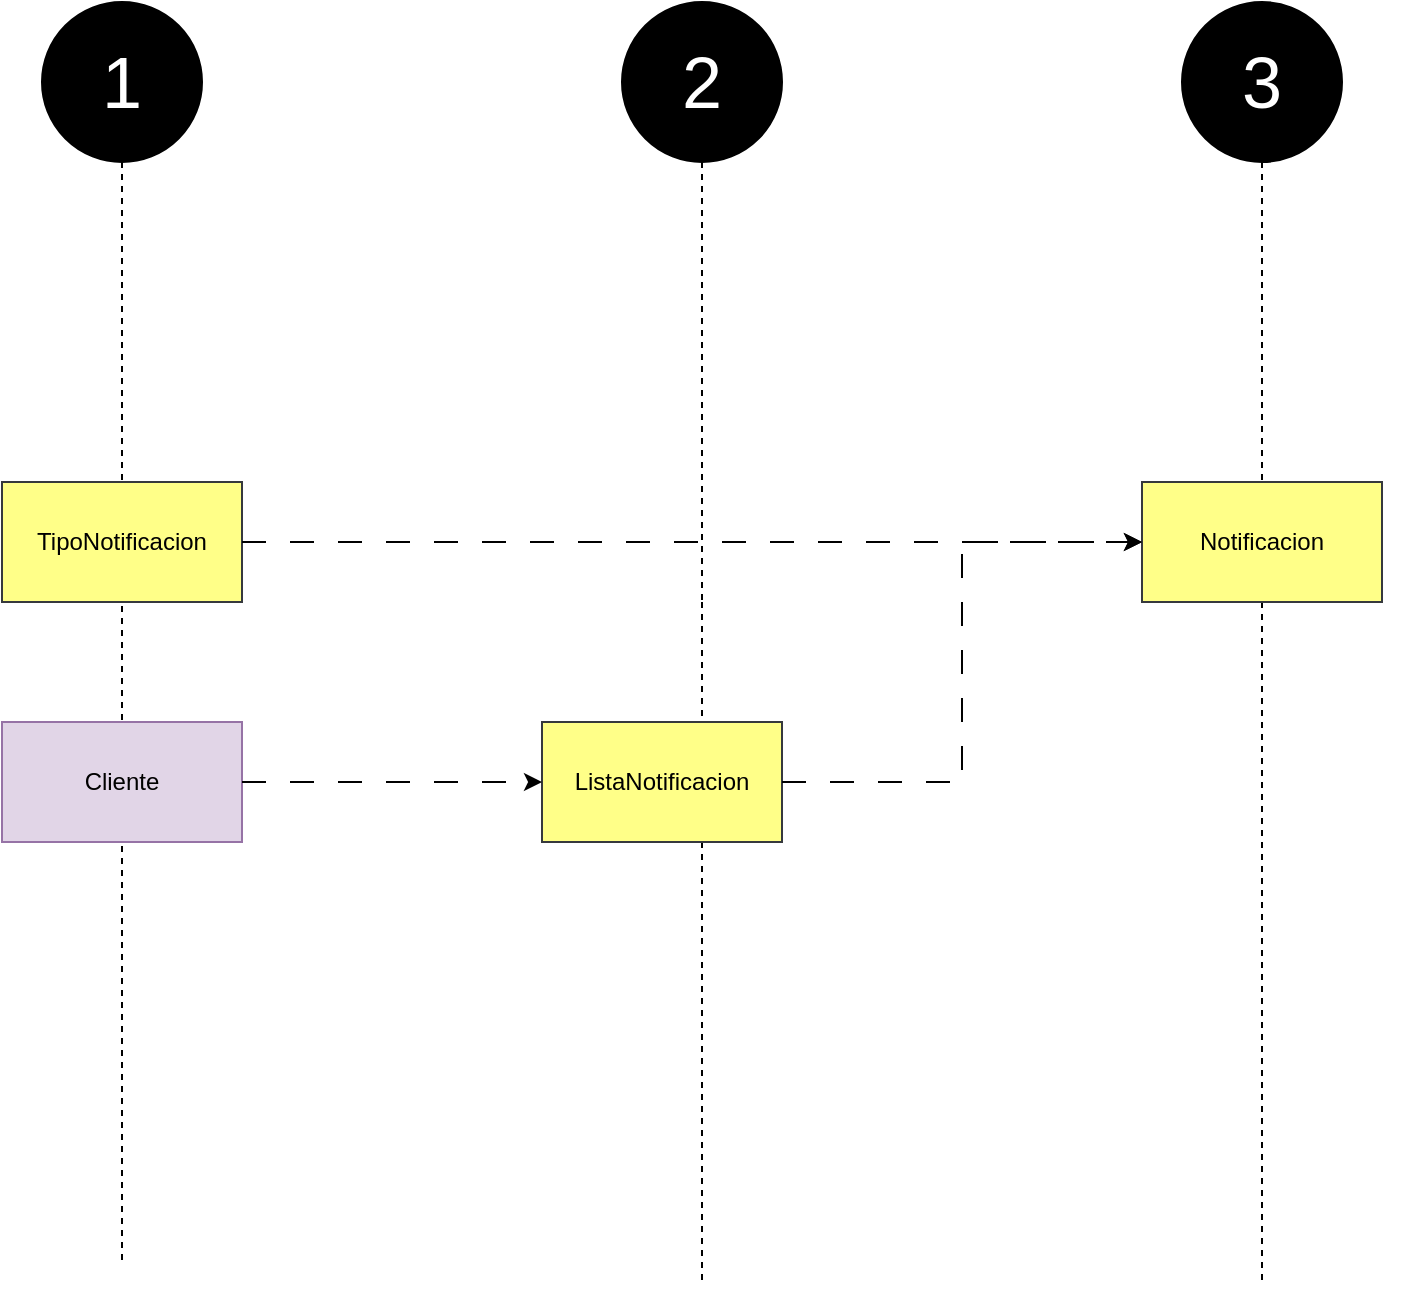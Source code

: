 <mxfile version="23.0.2" type="device" pages="3">
  <diagram name="Flujo de eventos" id="zBhicTsyFizKEP22qASS">
    <mxGraphModel dx="880" dy="524" grid="1" gridSize="10" guides="1" tooltips="1" connect="1" arrows="1" fold="1" page="1" pageScale="1" pageWidth="827" pageHeight="1169" math="0" shadow="0">
      <root>
        <mxCell id="0" />
        <mxCell id="1" parent="0" />
        <mxCell id="tLENe-P63r3Lutoy_OWt-1" value="" style="group" parent="1" vertex="1" connectable="0">
          <mxGeometry x="60" y="40" width="120" height="630" as="geometry" />
        </mxCell>
        <mxCell id="tLENe-P63r3Lutoy_OWt-44" style="edgeStyle=orthogonalEdgeStyle;rounded=0;orthogonalLoop=1;jettySize=auto;html=1;dashed=1;endArrow=none;endFill=0;" parent="tLENe-P63r3Lutoy_OWt-1" source="tLENe-P63r3Lutoy_OWt-3" edge="1">
          <mxGeometry relative="1" as="geometry">
            <mxPoint x="40" y="630.0" as="targetPoint" />
          </mxGeometry>
        </mxCell>
        <mxCell id="tLENe-P63r3Lutoy_OWt-3" value="&lt;font color=&quot;#ffffff&quot; style=&quot;font-size: 36px;&quot;&gt;1&lt;/font&gt;" style="ellipse;whiteSpace=wrap;html=1;aspect=fixed;fillColor=#000000;" parent="tLENe-P63r3Lutoy_OWt-1" vertex="1">
          <mxGeometry width="80" height="80" as="geometry" />
        </mxCell>
        <mxCell id="wVtukVOVH9aLwKAQZpMn-6" value="TipoNotificacion" style="rounded=0;whiteSpace=wrap;html=1;fillColor=#ffff88;strokeColor=#36393d;" parent="tLENe-P63r3Lutoy_OWt-1" vertex="1">
          <mxGeometry x="-20" y="240" width="120" height="60" as="geometry" />
        </mxCell>
        <mxCell id="cRT-_21dGKMGoe0iTP4d-5" value="Cliente" style="rounded=0;whiteSpace=wrap;html=1;fillColor=#e1d5e7;strokeColor=#9673a6;" vertex="1" parent="tLENe-P63r3Lutoy_OWt-1">
          <mxGeometry x="-20" y="360" width="120" height="60" as="geometry" />
        </mxCell>
        <mxCell id="tLENe-P63r3Lutoy_OWt-12" value="" style="group" parent="1" vertex="1" connectable="0">
          <mxGeometry x="350" y="40" width="110" height="650" as="geometry" />
        </mxCell>
        <mxCell id="tLENe-P63r3Lutoy_OWt-14" value="&lt;font color=&quot;#ffffff&quot; style=&quot;font-size: 36px;&quot;&gt;2&lt;/font&gt;" style="ellipse;whiteSpace=wrap;html=1;aspect=fixed;fillColor=#000000;" parent="tLENe-P63r3Lutoy_OWt-12" vertex="1">
          <mxGeometry width="80" height="80" as="geometry" />
        </mxCell>
        <mxCell id="tLENe-P63r3Lutoy_OWt-16" value="" style="edgeStyle=orthogonalEdgeStyle;rounded=0;orthogonalLoop=1;jettySize=auto;html=1;endArrow=none;endFill=0;dashed=1;" parent="tLENe-P63r3Lutoy_OWt-12" edge="1">
          <mxGeometry relative="1" as="geometry">
            <mxPoint x="40" y="640" as="targetPoint" />
            <mxPoint x="40" y="300" as="sourcePoint" />
          </mxGeometry>
        </mxCell>
        <mxCell id="Rw14AAxIYQiVGHx-Z-fn-32" value="" style="edgeStyle=orthogonalEdgeStyle;rounded=0;orthogonalLoop=1;jettySize=auto;html=1;endArrow=none;endFill=0;dashed=1;" parent="tLENe-P63r3Lutoy_OWt-12" source="tLENe-P63r3Lutoy_OWt-14" edge="1">
          <mxGeometry relative="1" as="geometry">
            <mxPoint x="40" y="300" as="targetPoint" />
            <mxPoint x="390" y="120" as="sourcePoint" />
          </mxGeometry>
        </mxCell>
        <mxCell id="-YRcHRdBrxHJoPTUA-PH-18" value="ListaNotificacion" style="rounded=0;whiteSpace=wrap;html=1;fillColor=#ffff88;strokeColor=#36393d;" parent="tLENe-P63r3Lutoy_OWt-12" vertex="1">
          <mxGeometry x="-40" y="360" width="120" height="60" as="geometry" />
        </mxCell>
        <mxCell id="cRT-_21dGKMGoe0iTP4d-6" value="" style="group" vertex="1" connectable="0" parent="1">
          <mxGeometry x="630" y="40" width="110" height="650" as="geometry" />
        </mxCell>
        <mxCell id="cRT-_21dGKMGoe0iTP4d-7" value="&lt;font color=&quot;#ffffff&quot; style=&quot;font-size: 36px;&quot;&gt;3&lt;/font&gt;" style="ellipse;whiteSpace=wrap;html=1;aspect=fixed;fillColor=#000000;" vertex="1" parent="cRT-_21dGKMGoe0iTP4d-6">
          <mxGeometry width="80" height="80" as="geometry" />
        </mxCell>
        <mxCell id="cRT-_21dGKMGoe0iTP4d-8" value="" style="edgeStyle=orthogonalEdgeStyle;rounded=0;orthogonalLoop=1;jettySize=auto;html=1;endArrow=none;endFill=0;dashed=1;" edge="1" parent="cRT-_21dGKMGoe0iTP4d-6">
          <mxGeometry relative="1" as="geometry">
            <mxPoint x="40" y="640" as="targetPoint" />
            <mxPoint x="40" y="300" as="sourcePoint" />
          </mxGeometry>
        </mxCell>
        <mxCell id="cRT-_21dGKMGoe0iTP4d-9" value="" style="edgeStyle=orthogonalEdgeStyle;rounded=0;orthogonalLoop=1;jettySize=auto;html=1;endArrow=none;endFill=0;dashed=1;" edge="1" parent="cRT-_21dGKMGoe0iTP4d-6" source="cRT-_21dGKMGoe0iTP4d-7">
          <mxGeometry relative="1" as="geometry">
            <mxPoint x="40" y="240" as="targetPoint" />
            <mxPoint x="390" y="120" as="sourcePoint" />
          </mxGeometry>
        </mxCell>
        <mxCell id="cRT-_21dGKMGoe0iTP4d-10" value="Notificacion" style="rounded=0;whiteSpace=wrap;html=1;fillColor=#ffff88;strokeColor=#36393d;" vertex="1" parent="cRT-_21dGKMGoe0iTP4d-6">
          <mxGeometry x="-20" y="240" width="120" height="60" as="geometry" />
        </mxCell>
        <mxCell id="cRT-_21dGKMGoe0iTP4d-12" style="edgeStyle=orthogonalEdgeStyle;rounded=0;orthogonalLoop=1;jettySize=auto;html=1;exitX=1;exitY=0.5;exitDx=0;exitDy=0;entryX=0;entryY=0.5;entryDx=0;entryDy=0;dashed=1;dashPattern=12 12;" edge="1" parent="1" source="-YRcHRdBrxHJoPTUA-PH-18" target="cRT-_21dGKMGoe0iTP4d-10">
          <mxGeometry relative="1" as="geometry" />
        </mxCell>
        <mxCell id="cRT-_21dGKMGoe0iTP4d-16" style="edgeStyle=orthogonalEdgeStyle;rounded=0;orthogonalLoop=1;jettySize=auto;html=1;exitX=1;exitY=0.5;exitDx=0;exitDy=0;dashed=1;dashPattern=12 12;" edge="1" parent="1" source="cRT-_21dGKMGoe0iTP4d-5" target="-YRcHRdBrxHJoPTUA-PH-18">
          <mxGeometry relative="1" as="geometry" />
        </mxCell>
        <mxCell id="cRT-_21dGKMGoe0iTP4d-15" style="edgeStyle=orthogonalEdgeStyle;rounded=0;orthogonalLoop=1;jettySize=auto;html=1;entryX=0;entryY=0.5;entryDx=0;entryDy=0;dashed=1;dashPattern=12 12;" edge="1" parent="1" source="wVtukVOVH9aLwKAQZpMn-6" target="cRT-_21dGKMGoe0iTP4d-10">
          <mxGeometry relative="1" as="geometry">
            <mxPoint x="600" y="310" as="targetPoint" />
          </mxGeometry>
        </mxCell>
      </root>
    </mxGraphModel>
  </diagram>
  <diagram id="LfHUw2b1Mqzj6z31MRwS" name="2. Notificacion -  Event Storming">
    <mxGraphModel dx="3316" dy="2333" grid="1" gridSize="10" guides="1" tooltips="1" connect="1" arrows="1" fold="1" page="1" pageScale="1" pageWidth="827" pageHeight="1169" math="0" shadow="0">
      <root>
        <mxCell id="0" />
        <mxCell id="1" parent="0" />
        <mxCell id="Yvo61abbtXtxRw5pMssy-1" value="" style="rounded=1;whiteSpace=wrap;html=1;dashed=1;" parent="1" vertex="1">
          <mxGeometry x="-10" y="120" width="1270" height="590" as="geometry" />
        </mxCell>
        <mxCell id="Yvo61abbtXtxRw5pMssy-2" value="&lt;font style=&quot;font-size: 36px;&quot;&gt;Nombre del Dominio&lt;/font&gt;" style="text;html=1;align=center;verticalAlign=middle;resizable=0;points=[];autosize=1;strokeColor=none;fillColor=none;fontStyle=1" parent="1" vertex="1">
          <mxGeometry x="525" y="30" width="380" height="60" as="geometry" />
        </mxCell>
        <mxCell id="Yvo61abbtXtxRw5pMssy-3" value="Actor" style="whiteSpace=wrap;html=1;aspect=fixed;fillColor=#FCFCAA;" parent="1" vertex="1">
          <mxGeometry x="40" y="-230" width="80" height="80" as="geometry" />
        </mxCell>
        <mxCell id="Yvo61abbtXtxRw5pMssy-4" value="Comandos" style="whiteSpace=wrap;html=1;aspect=fixed;fillColor=#BDD7EE;" parent="1" vertex="1">
          <mxGeometry x="150" y="-230" width="80" height="80" as="geometry" />
        </mxCell>
        <mxCell id="Yvo61abbtXtxRw5pMssy-5" value="Enttity" style="whiteSpace=wrap;html=1;aspect=fixed;fillColor=#FFFF00;" parent="1" vertex="1">
          <mxGeometry x="260" y="-230" width="80" height="80" as="geometry" />
        </mxCell>
        <mxCell id="Yvo61abbtXtxRw5pMssy-6" value="Real&amp;nbsp; Model" style="whiteSpace=wrap;html=1;aspect=fixed;fillColor=#92D050;" parent="1" vertex="1">
          <mxGeometry x="380" y="-230" width="80" height="80" as="geometry" />
        </mxCell>
        <mxCell id="Yvo61abbtXtxRw5pMssy-7" value="Bussines Rules" style="whiteSpace=wrap;html=1;aspect=fixed;fillColor=#CC99FF;" parent="1" vertex="1">
          <mxGeometry x="490" y="-230" width="80" height="80" as="geometry" />
        </mxCell>
        <mxCell id="Yvo61abbtXtxRw5pMssy-8" value="External System" style="whiteSpace=wrap;html=1;aspect=fixed;fillColor=#FDD3FA;" parent="1" vertex="1">
          <mxGeometry x="590" y="-230" width="80" height="80" as="geometry" />
        </mxCell>
        <mxCell id="Yvo61abbtXtxRw5pMssy-9" value="Event&lt;br&gt;" style="whiteSpace=wrap;html=1;aspect=fixed;fillColor=#FFC000;" parent="1" vertex="1">
          <mxGeometry x="790" y="-230" width="80" height="80" as="geometry" />
        </mxCell>
        <mxCell id="Yvo61abbtXtxRw5pMssy-10" value="Hostpot" style="whiteSpace=wrap;html=1;aspect=fixed;fillColor=#FA90B1;" parent="1" vertex="1">
          <mxGeometry x="890" y="-230" width="80" height="80" as="geometry" />
        </mxCell>
        <mxCell id="Yvo61abbtXtxRw5pMssy-11" value="Eventos Previos" style="whiteSpace=wrap;html=1;aspect=fixed;fillColor=#D6DCE4;" parent="1" vertex="1">
          <mxGeometry x="700" y="-230" width="80" height="80" as="geometry" />
        </mxCell>
        <mxCell id="Yvo61abbtXtxRw5pMssy-15" value="Event" style="whiteSpace=wrap;html=1;aspect=fixed;fillColor=#FFC000;" parent="1" vertex="1">
          <mxGeometry x="610" y="280" width="80" height="80" as="geometry" />
        </mxCell>
        <mxCell id="Yvo61abbtXtxRw5pMssy-16" value="Entity" style="whiteSpace=wrap;html=1;aspect=fixed;fillColor=#FFFF00;" parent="1" vertex="1">
          <mxGeometry x="530" y="280" width="80" height="80" as="geometry" />
        </mxCell>
        <mxCell id="Yvo61abbtXtxRw5pMssy-17" value="Comando" style="whiteSpace=wrap;html=1;aspect=fixed;fillColor=#BDD7EE;" parent="1" vertex="1">
          <mxGeometry x="450" y="280" width="80" height="80" as="geometry" />
        </mxCell>
        <mxCell id="Yvo61abbtXtxRw5pMssy-19" value="Bussines Rules" style="whiteSpace=wrap;html=1;aspect=fixed;fillColor=#CC99FF;" parent="1" vertex="1">
          <mxGeometry x="525" y="360" width="120" height="120" as="geometry" />
        </mxCell>
        <mxCell id="Yvo61abbtXtxRw5pMssy-28" value="Administrador General" style="whiteSpace=wrap;html=1;aspect=fixed;fillColor=#FCFCAA;" parent="1" vertex="1">
          <mxGeometry x="210" y="285" width="80" height="80" as="geometry" />
        </mxCell>
        <mxCell id="Yvo61abbtXtxRw5pMssy-31" value="Administrador Institución" style="whiteSpace=wrap;html=1;aspect=fixed;fillColor=#FCFCAA;" parent="1" vertex="1">
          <mxGeometry x="210" y="385" width="80" height="80" as="geometry" />
        </mxCell>
        <mxCell id="Yvo61abbtXtxRw5pMssy-34" value="Jefe Centro de Informatica" style="whiteSpace=wrap;html=1;aspect=fixed;fillColor=#FCFCAA;" parent="1" vertex="1">
          <mxGeometry x="210" y="185" width="80" height="80" as="geometry" />
        </mxCell>
        <mxCell id="Yvo61abbtXtxRw5pMssy-36" value="Monitor Centros Informatica" style="whiteSpace=wrap;html=1;aspect=fixed;fillColor=#FCFCAA;" parent="1" vertex="1">
          <mxGeometry x="210" y="485" width="80" height="80" as="geometry" />
        </mxCell>
        <mxCell id="Yvo61abbtXtxRw5pMssy-38" value="Estudiante" style="whiteSpace=wrap;html=1;aspect=fixed;fillColor=#FCFCAA;" parent="1" vertex="1">
          <mxGeometry x="210" y="575" width="80" height="80" as="geometry" />
        </mxCell>
        <mxCell id="Yvo61abbtXtxRw5pMssy-57" value="Real&amp;nbsp; Model" style="whiteSpace=wrap;html=1;aspect=fixed;fillColor=#92D050;" parent="1" vertex="1">
          <mxGeometry x="530" y="200" width="80" height="80" as="geometry" />
        </mxCell>
        <mxCell id="Yvo61abbtXtxRw5pMssy-58" value="Hostpot" style="whiteSpace=wrap;html=1;aspect=fixed;fillColor=#FA90B1;" parent="1" vertex="1">
          <mxGeometry x="675" y="380" width="80" height="80" as="geometry" />
        </mxCell>
        <mxCell id="Yvo61abbtXtxRw5pMssy-61" value="External System" style="whiteSpace=wrap;html=1;aspect=fixed;fillColor=#FDD3FA;" parent="1" vertex="1">
          <mxGeometry x="610" y="200" width="80" height="80" as="geometry" />
        </mxCell>
        <mxCell id="Yvo61abbtXtxRw5pMssy-59" value="Eventos Previos" style="whiteSpace=wrap;html=1;aspect=fixed;fillColor=#D6DCE4;" parent="1" vertex="1">
          <mxGeometry x="690" y="280" width="80" height="80" as="geometry" />
        </mxCell>
        <mxCell id="Yvo61abbtXtxRw5pMssy-68" value="Quien lo Activa o posibles actores" style="text;html=1;align=center;verticalAlign=middle;resizable=0;points=[];autosize=1;strokeColor=none;fillColor=none;" parent="1" vertex="1">
          <mxGeometry x="150" y="150" width="200" height="30" as="geometry" />
        </mxCell>
        <mxCell id="owwoEWK4C-uiHUiFICB5-1" value="" style="rounded=1;whiteSpace=wrap;html=1;dashed=1;" parent="1" vertex="1">
          <mxGeometry x="-20" y="10" width="1690" height="1490" as="geometry" />
        </mxCell>
        <mxCell id="owwoEWK4C-uiHUiFICB5-2" value="&lt;font style=&quot;font-size: 36px;&quot;&gt;Notificación&lt;/font&gt;" style="text;html=1;align=center;verticalAlign=middle;resizable=0;points=[];autosize=1;strokeColor=none;fillColor=none;fontStyle=1" parent="1" vertex="1">
          <mxGeometry x="595" y="30" width="230" height="60" as="geometry" />
        </mxCell>
        <mxCell id="owwoEWK4C-uiHUiFICB5-3" value="Actor" style="whiteSpace=wrap;html=1;aspect=fixed;fillColor=#FCFCAA;" parent="1" vertex="1">
          <mxGeometry x="40" y="-230" width="80" height="80" as="geometry" />
        </mxCell>
        <mxCell id="owwoEWK4C-uiHUiFICB5-4" value="Comandos" style="whiteSpace=wrap;html=1;aspect=fixed;fillColor=#BDD7EE;" parent="1" vertex="1">
          <mxGeometry x="150" y="-230" width="80" height="80" as="geometry" />
        </mxCell>
        <mxCell id="owwoEWK4C-uiHUiFICB5-5" value="Enttity" style="whiteSpace=wrap;html=1;aspect=fixed;fillColor=#FFFF00;" parent="1" vertex="1">
          <mxGeometry x="260" y="-230" width="80" height="80" as="geometry" />
        </mxCell>
        <mxCell id="owwoEWK4C-uiHUiFICB5-6" value="Real&amp;nbsp; Model" style="whiteSpace=wrap;html=1;aspect=fixed;fillColor=#92D050;" parent="1" vertex="1">
          <mxGeometry x="380" y="-230" width="80" height="80" as="geometry" />
        </mxCell>
        <mxCell id="owwoEWK4C-uiHUiFICB5-7" value="Bussines Rules" style="whiteSpace=wrap;html=1;aspect=fixed;fillColor=#CC99FF;" parent="1" vertex="1">
          <mxGeometry x="490" y="-230" width="80" height="80" as="geometry" />
        </mxCell>
        <mxCell id="owwoEWK4C-uiHUiFICB5-8" value="External System" style="whiteSpace=wrap;html=1;aspect=fixed;fillColor=#FDD3FA;" parent="1" vertex="1">
          <mxGeometry x="590" y="-230" width="80" height="80" as="geometry" />
        </mxCell>
        <mxCell id="owwoEWK4C-uiHUiFICB5-9" value="Event&lt;br&gt;" style="whiteSpace=wrap;html=1;aspect=fixed;fillColor=#FFC000;" parent="1" vertex="1">
          <mxGeometry x="790" y="-230" width="80" height="80" as="geometry" />
        </mxCell>
        <mxCell id="owwoEWK4C-uiHUiFICB5-10" value="Hostpot" style="whiteSpace=wrap;html=1;aspect=fixed;fillColor=#FA90B1;" parent="1" vertex="1">
          <mxGeometry x="890" y="-230" width="80" height="80" as="geometry" />
        </mxCell>
        <mxCell id="owwoEWK4C-uiHUiFICB5-11" value="Eventos Previos" style="whiteSpace=wrap;html=1;aspect=fixed;fillColor=#D6DCE4;" parent="1" vertex="1">
          <mxGeometry x="700" y="-230" width="80" height="80" as="geometry" />
        </mxCell>
        <mxCell id="owwoEWK4C-uiHUiFICB5-12" style="edgeStyle=orthogonalEdgeStyle;rounded=0;orthogonalLoop=1;jettySize=auto;html=1;strokeColor=#CC99FF;strokeWidth=3;" parent="1" source="owwoEWK4C-uiHUiFICB5-15" target="owwoEWK4C-uiHUiFICB5-43" edge="1">
          <mxGeometry relative="1" as="geometry">
            <Array as="points">
              <mxPoint x="650" y="180" />
              <mxPoint x="1490" y="180" />
              <mxPoint x="1490" y="1020" />
              <mxPoint x="1070" y="1020" />
            </Array>
          </mxGeometry>
        </mxCell>
        <mxCell id="owwoEWK4C-uiHUiFICB5-13" style="edgeStyle=orthogonalEdgeStyle;rounded=0;orthogonalLoop=1;jettySize=auto;html=1;strokeColor=#CC99FF;strokeWidth=3;" parent="1" source="owwoEWK4C-uiHUiFICB5-15" target="owwoEWK4C-uiHUiFICB5-36" edge="1">
          <mxGeometry relative="1" as="geometry">
            <Array as="points">
              <mxPoint x="650" y="180" />
              <mxPoint x="180" y="180" />
              <mxPoint x="180" y="930" />
              <mxPoint x="490" y="930" />
            </Array>
          </mxGeometry>
        </mxCell>
        <mxCell id="owwoEWK4C-uiHUiFICB5-14" style="edgeStyle=orthogonalEdgeStyle;rounded=0;orthogonalLoop=1;jettySize=auto;html=1;strokeColor=#CC99FF;strokeWidth=3;" parent="1" source="owwoEWK4C-uiHUiFICB5-15" target="owwoEWK4C-uiHUiFICB5-30" edge="1">
          <mxGeometry relative="1" as="geometry">
            <Array as="points">
              <mxPoint x="650" y="180" />
              <mxPoint x="1040" y="180" />
            </Array>
          </mxGeometry>
        </mxCell>
        <mxCell id="owwoEWK4C-uiHUiFICB5-15" value="Notificacion&lt;br&gt;&amp;nbsp;Creada" style="whiteSpace=wrap;html=1;aspect=fixed;fillColor=#FFC000;" parent="1" vertex="1">
          <mxGeometry x="610" y="277.5" width="80" height="80" as="geometry" />
        </mxCell>
        <mxCell id="owwoEWK4C-uiHUiFICB5-16" value="Notificacion" style="whiteSpace=wrap;html=1;aspect=fixed;fillColor=#FFFF00;" parent="1" vertex="1">
          <mxGeometry x="530" y="277.5" width="80" height="80" as="geometry" />
        </mxCell>
        <mxCell id="owwoEWK4C-uiHUiFICB5-17" value="Crear Notificacion" style="whiteSpace=wrap;html=1;aspect=fixed;fillColor=#BDD7EE;" parent="1" vertex="1">
          <mxGeometry x="450" y="277.5" width="80" height="80" as="geometry" />
        </mxCell>
        <mxCell id="owwoEWK4C-uiHUiFICB5-18" value="Pol-Notificacion-001:No debe existir otra Notificacion con el mismo identificador&lt;br&gt;&amp;nbsp;" style="whiteSpace=wrap;html=1;aspect=fixed;fillColor=#CC99FF;" parent="1" vertex="1">
          <mxGeometry x="500" y="357.5" width="150" height="150" as="geometry" />
        </mxCell>
        <mxCell id="owwoEWK4C-uiHUiFICB5-19" style="rounded=0;orthogonalLoop=1;jettySize=auto;html=1;exitX=1;exitY=0.5;exitDx=0;exitDy=0;" parent="1" source="owwoEWK4C-uiHUiFICB5-20" target="owwoEWK4C-uiHUiFICB5-17" edge="1">
          <mxGeometry relative="1" as="geometry" />
        </mxCell>
        <mxCell id="owwoEWK4C-uiHUiFICB5-20" value="Administrador General" style="whiteSpace=wrap;html=1;aspect=fixed;fillColor=#FCFCAA;" parent="1" vertex="1">
          <mxGeometry x="220" y="277.5" width="80" height="80" as="geometry" />
        </mxCell>
        <mxCell id="owwoEWK4C-uiHUiFICB5-25" value="Notificacion&lt;br style=&quot;border-color: var(--border-color);&quot;&gt;&amp;nbsp;Creada" style="whiteSpace=wrap;html=1;aspect=fixed;fillColor=#D6DCE4;" parent="1" vertex="1">
          <mxGeometry x="690" y="277.5" width="80" height="80" as="geometry" />
        </mxCell>
        <mxCell id="owwoEWK4C-uiHUiFICB5-26" style="edgeStyle=orthogonalEdgeStyle;rounded=0;orthogonalLoop=1;jettySize=auto;html=1;strokeWidth=3;strokeColor=#FF9933;" parent="1" source="owwoEWK4C-uiHUiFICB5-28" target="owwoEWK4C-uiHUiFICB5-36" edge="1">
          <mxGeometry relative="1" as="geometry">
            <Array as="points">
              <mxPoint x="1240" y="1000" />
              <mxPoint x="510" y="1000" />
            </Array>
          </mxGeometry>
        </mxCell>
        <mxCell id="owwoEWK4C-uiHUiFICB5-27" style="edgeStyle=orthogonalEdgeStyle;rounded=0;orthogonalLoop=1;jettySize=auto;html=1;strokeWidth=3;strokeColor=#FF9933;" parent="1" source="owwoEWK4C-uiHUiFICB5-28" target="owwoEWK4C-uiHUiFICB5-43" edge="1">
          <mxGeometry relative="1" as="geometry">
            <Array as="points">
              <mxPoint x="1240" y="1000" />
              <mxPoint x="1070" y="1000" />
            </Array>
          </mxGeometry>
        </mxCell>
        <mxCell id="owwoEWK4C-uiHUiFICB5-28" value="Notificacion&amp;nbsp;&lt;br&gt;Modificada" style="whiteSpace=wrap;html=1;aspect=fixed;fillColor=#FFC000;" parent="1" vertex="1">
          <mxGeometry x="1180" y="287.5" width="80" height="80" as="geometry" />
        </mxCell>
        <mxCell id="owwoEWK4C-uiHUiFICB5-29" value="Notificacion&amp;nbsp;" style="whiteSpace=wrap;html=1;aspect=fixed;fillColor=#FFFF00;" parent="1" vertex="1">
          <mxGeometry x="1100" y="287.5" width="80" height="80" as="geometry" />
        </mxCell>
        <mxCell id="owwoEWK4C-uiHUiFICB5-30" value="Modificar Notificacion&amp;nbsp;&amp;nbsp;" style="whiteSpace=wrap;html=1;aspect=fixed;fillColor=#BDD7EE;" parent="1" vertex="1">
          <mxGeometry x="1020" y="287.5" width="80" height="80" as="geometry" />
        </mxCell>
        <mxCell id="owwoEWK4C-uiHUiFICB5-31" value="Notificacion&amp;nbsp;&lt;br&gt;Consultada" style="whiteSpace=wrap;html=1;aspect=fixed;fillColor=#D6DCE4;" parent="1" vertex="1">
          <mxGeometry x="1260" y="287.5" width="80" height="80" as="geometry" />
        </mxCell>
        <mxCell id="owwoEWK4C-uiHUiFICB5-32" style="edgeStyle=orthogonalEdgeStyle;rounded=0;orthogonalLoop=1;jettySize=auto;html=1;strokeColor=#FA90B1;strokeWidth=3;" parent="1" source="owwoEWK4C-uiHUiFICB5-34" target="owwoEWK4C-uiHUiFICB5-17" edge="1">
          <mxGeometry relative="1" as="geometry">
            <Array as="points">
              <mxPoint x="670" y="910" />
              <mxPoint x="120" y="910" />
              <mxPoint x="120" y="130" />
              <mxPoint x="490" y="130" />
            </Array>
          </mxGeometry>
        </mxCell>
        <mxCell id="owwoEWK4C-uiHUiFICB5-33" style="edgeStyle=orthogonalEdgeStyle;rounded=0;orthogonalLoop=1;jettySize=auto;html=1;strokeColor=#FA90B1;strokeWidth=3;" parent="1" source="owwoEWK4C-uiHUiFICB5-34" target="owwoEWK4C-uiHUiFICB5-30" edge="1">
          <mxGeometry relative="1" as="geometry">
            <Array as="points">
              <mxPoint x="670" y="910" />
              <mxPoint x="1030" y="910" />
            </Array>
          </mxGeometry>
        </mxCell>
        <mxCell id="owwoEWK4C-uiHUiFICB5-34" value="Notificacion&lt;br&gt;Consultada" style="whiteSpace=wrap;html=1;aspect=fixed;fillColor=#FFC000;" parent="1" vertex="1">
          <mxGeometry x="630" y="1100" width="80" height="80" as="geometry" />
        </mxCell>
        <mxCell id="owwoEWK4C-uiHUiFICB5-35" value="Notificacion" style="whiteSpace=wrap;html=1;aspect=fixed;fillColor=#FFFF00;" parent="1" vertex="1">
          <mxGeometry x="550" y="1100" width="80" height="80" as="geometry" />
        </mxCell>
        <mxCell id="owwoEWK4C-uiHUiFICB5-36" value="Consultar Notificacion" style="whiteSpace=wrap;html=1;aspect=fixed;fillColor=#BDD7EE;" parent="1" vertex="1">
          <mxGeometry x="470" y="1100" width="80" height="80" as="geometry" />
        </mxCell>
        <mxCell id="owwoEWK4C-uiHUiFICB5-37" value="Notificacion&lt;br&gt;&amp;nbsp;Creada" style="whiteSpace=wrap;html=1;aspect=fixed;fillColor=#D6DCE4;" parent="1" vertex="1">
          <mxGeometry x="710" y="1100" width="80" height="80" as="geometry" />
        </mxCell>
        <mxCell id="owwoEWK4C-uiHUiFICB5-38" style="edgeStyle=orthogonalEdgeStyle;rounded=0;orthogonalLoop=1;jettySize=auto;html=1;strokeColor=#92D050;strokeWidth=3;" parent="1" source="owwoEWK4C-uiHUiFICB5-41" target="owwoEWK4C-uiHUiFICB5-17" edge="1">
          <mxGeometry relative="1" as="geometry">
            <Array as="points">
              <mxPoint x="1230" y="930" />
              <mxPoint x="1550" y="930" />
              <mxPoint x="1550" y="130" />
              <mxPoint x="490" y="130" />
            </Array>
          </mxGeometry>
        </mxCell>
        <mxCell id="owwoEWK4C-uiHUiFICB5-39" style="edgeStyle=orthogonalEdgeStyle;rounded=0;orthogonalLoop=1;jettySize=auto;html=1;strokeColor=#92D050;strokeWidth=3;" parent="1" source="owwoEWK4C-uiHUiFICB5-41" target="owwoEWK4C-uiHUiFICB5-36" edge="1">
          <mxGeometry relative="1" as="geometry">
            <Array as="points">
              <mxPoint x="1230" y="930" />
              <mxPoint x="510" y="930" />
            </Array>
          </mxGeometry>
        </mxCell>
        <mxCell id="owwoEWK4C-uiHUiFICB5-40" style="edgeStyle=orthogonalEdgeStyle;rounded=0;orthogonalLoop=1;jettySize=auto;html=1;entryX=0.5;entryY=0;entryDx=0;entryDy=0;strokeColor=#92D050;strokeWidth=3;" parent="1" source="owwoEWK4C-uiHUiFICB5-41" target="owwoEWK4C-uiHUiFICB5-30" edge="1">
          <mxGeometry relative="1" as="geometry">
            <Array as="points">
              <mxPoint x="1230" y="930" />
              <mxPoint x="1550" y="930" />
              <mxPoint x="1550" y="130" />
              <mxPoint x="1060" y="130" />
            </Array>
          </mxGeometry>
        </mxCell>
        <mxCell id="owwoEWK4C-uiHUiFICB5-41" value="Notificacion&lt;br&gt;Eliminado" style="whiteSpace=wrap;html=1;aspect=fixed;fillColor=#FFC000;" parent="1" vertex="1">
          <mxGeometry x="1190" y="1100" width="80" height="80" as="geometry" />
        </mxCell>
        <mxCell id="owwoEWK4C-uiHUiFICB5-42" value="Notificacion" style="whiteSpace=wrap;html=1;aspect=fixed;fillColor=#FFFF00;" parent="1" vertex="1">
          <mxGeometry x="1110" y="1100" width="80" height="80" as="geometry" />
        </mxCell>
        <mxCell id="owwoEWK4C-uiHUiFICB5-43" value="Eliminar&amp;nbsp; Notificacion" style="whiteSpace=wrap;html=1;aspect=fixed;fillColor=#BDD7EE;" parent="1" vertex="1">
          <mxGeometry x="1030" y="1100" width="80" height="80" as="geometry" />
        </mxCell>
        <mxCell id="owwoEWK4C-uiHUiFICB5-44" value="Notificacion&lt;br&gt;&amp;nbsp;Creada" style="whiteSpace=wrap;html=1;aspect=fixed;fillColor=#D6DCE4;" parent="1" vertex="1">
          <mxGeometry x="1270" y="1100" width="80" height="80" as="geometry" />
        </mxCell>
        <mxCell id="owwoEWK4C-uiHUiFICB5-45" value="Pol-Notificacion-002:Los datos nuevos de Notificacion&amp;nbsp;&amp;nbsp;deben ser valido a nivel de tipo de dato, longitud, obligatoriedad, formato, rango&lt;br&gt;&amp;nbsp;" style="whiteSpace=wrap;html=1;aspect=fixed;fillColor=#CC99FF;" parent="1" vertex="1">
          <mxGeometry x="500" y="507.5" width="150" height="150" as="geometry" />
        </mxCell>
        <mxCell id="owwoEWK4C-uiHUiFICB5-46" value="Notificacion&amp;nbsp;&amp;nbsp;&lt;br&gt;&amp;nbsp;Creada" style="whiteSpace=wrap;html=1;aspect=fixed;fillColor=#D6DCE4;" parent="1" vertex="1">
          <mxGeometry x="1260" y="367.5" width="80" height="80" as="geometry" />
        </mxCell>
        <mxCell id="owwoEWK4C-uiHUiFICB5-47" value="Notificacion&lt;br&gt;&amp;nbsp;Consultada" style="whiteSpace=wrap;html=1;aspect=fixed;fillColor=#D6DCE4;" parent="1" vertex="1">
          <mxGeometry x="1270" y="1180" width="80" height="80" as="geometry" />
        </mxCell>
        <mxCell id="owwoEWK4C-uiHUiFICB5-48" value="Notificacion&lt;br&gt;Modificada" style="whiteSpace=wrap;html=1;aspect=fixed;fillColor=#D6DCE4;" parent="1" vertex="1">
          <mxGeometry x="1270" y="1260" width="80" height="80" as="geometry" />
        </mxCell>
        <mxCell id="owwoEWK4C-uiHUiFICB5-49" value="Notificacion Consultado" style="whiteSpace=wrap;html=1;aspect=fixed;fillColor=#D6DCE4;" parent="1" vertex="1">
          <mxGeometry x="690" y="357.5" width="80" height="80" as="geometry" />
        </mxCell>
        <mxCell id="owwoEWK4C-uiHUiFICB5-50" value="Notificacion&lt;br&gt;Modificada" style="whiteSpace=wrap;html=1;aspect=fixed;fillColor=#D6DCE4;" parent="1" vertex="1">
          <mxGeometry x="710" y="1180" width="80" height="80" as="geometry" />
        </mxCell>
        <mxCell id="owwoEWK4C-uiHUiFICB5-51" value="Pol-Notificacion&lt;br&gt;-004:Si se envía parametros de consulta se deben de ser valido a nivel de tipo de dato, longitud, obligatoriedad, formato, rango&lt;br&gt;&amp;nbsp;" style="whiteSpace=wrap;html=1;aspect=fixed;fillColor=#CC99FF;" parent="1" vertex="1">
          <mxGeometry x="515" y="1180" width="150" height="150" as="geometry" />
        </mxCell>
        <mxCell id="owwoEWK4C-uiHUiFICB5-52" value="Pol-Notificacion&amp;nbsp;-005: No debe existir otra Notificacion, a excepcion de que sea la misma empresa que se esta modificando&lt;br&gt;&amp;nbsp;" style="whiteSpace=wrap;html=1;aspect=fixed;fillColor=#CC99FF;" parent="1" vertex="1">
          <mxGeometry x="1065" y="367.5" width="150" height="150" as="geometry" />
        </mxCell>
        <mxCell id="owwoEWK4C-uiHUiFICB5-53" value="Pol-Notificacion-006: debe existir la Notificacion&amp;nbsp;que se esta modificando&amp;nbsp;" style="whiteSpace=wrap;html=1;aspect=fixed;fillColor=#CC99FF;" parent="1" vertex="1">
          <mxGeometry x="1065" y="667.5" width="150" height="150" as="geometry" />
        </mxCell>
        <mxCell id="owwoEWK4C-uiHUiFICB5-54" value="Pol-Notificacion-002:Los datos nuevos de Notificacion&amp;nbsp;&amp;nbsp;deben ser valido a nivel de tipo de dato, longitud, obligatoriedad, formato, rango&lt;br style=&quot;border-color: var(--border-color);&quot;&gt;&amp;nbsp;" style="whiteSpace=wrap;html=1;aspect=fixed;fillColor=#CC99FF;" parent="1" vertex="1">
          <mxGeometry x="1065" y="517.5" width="150" height="150" as="geometry" />
        </mxCell>
        <mxCell id="owwoEWK4C-uiHUiFICB5-55" style="edgeStyle=orthogonalEdgeStyle;rounded=0;orthogonalLoop=1;jettySize=auto;html=1;curved=1;exitX=1;exitY=0.5;exitDx=0;exitDy=0;" parent="1" source="owwoEWK4C-uiHUiFICB5-56" edge="1">
          <mxGeometry relative="1" as="geometry">
            <mxPoint x="1015" y="330" as="targetPoint" />
            <Array as="points">
              <mxPoint x="945" y="237" />
              <mxPoint x="945" y="330" />
            </Array>
          </mxGeometry>
        </mxCell>
        <mxCell id="owwoEWK4C-uiHUiFICB5-56" value="Administrador General" style="whiteSpace=wrap;html=1;aspect=fixed;fillColor=#FCFCAA;" parent="1" vertex="1">
          <mxGeometry x="785" y="197.5" width="80" height="80" as="geometry" />
        </mxCell>
        <mxCell id="owwoEWK4C-uiHUiFICB5-57" style="edgeStyle=orthogonalEdgeStyle;rounded=0;orthogonalLoop=1;jettySize=auto;html=1;" parent="1" source="owwoEWK4C-uiHUiFICB5-58" edge="1">
          <mxGeometry relative="1" as="geometry">
            <mxPoint x="1015" y="328" as="targetPoint" />
          </mxGeometry>
        </mxCell>
        <mxCell id="owwoEWK4C-uiHUiFICB5-58" value="Administrador Institución" style="whiteSpace=wrap;html=1;aspect=fixed;fillColor=#FCFCAA;" parent="1" vertex="1">
          <mxGeometry x="785" y="287.5" width="80" height="80" as="geometry" />
        </mxCell>
        <mxCell id="owwoEWK4C-uiHUiFICB5-61" value="Pol-Notificacion&amp;nbsp;-007:Que la Notificacion&lt;br&gt;&amp;nbsp; exista y no tenga servicios asociados&lt;br&gt;&amp;nbsp;" style="whiteSpace=wrap;html=1;aspect=fixed;fillColor=#CC99FF;" parent="1" vertex="1">
          <mxGeometry x="1075" y="1180" width="150" height="150" as="geometry" />
        </mxCell>
        <mxCell id="owwoEWK4C-uiHUiFICB5-62" style="edgeStyle=orthogonalEdgeStyle;rounded=0;orthogonalLoop=1;jettySize=auto;html=1;curved=1;" parent="1" source="owwoEWK4C-uiHUiFICB5-63" edge="1">
          <mxGeometry relative="1" as="geometry">
            <mxPoint x="470" y="1140" as="targetPoint" />
            <Array as="points">
              <mxPoint x="400" y="1048" />
              <mxPoint x="400" y="1140" />
            </Array>
          </mxGeometry>
        </mxCell>
        <mxCell id="owwoEWK4C-uiHUiFICB5-63" value="Administrador General" style="whiteSpace=wrap;html=1;aspect=fixed;fillColor=#FCFCAA;" parent="1" vertex="1">
          <mxGeometry x="240" y="1007.5" width="80" height="80" as="geometry" />
        </mxCell>
        <mxCell id="owwoEWK4C-uiHUiFICB5-64" style="edgeStyle=orthogonalEdgeStyle;rounded=0;orthogonalLoop=1;jettySize=auto;html=1;" parent="1" source="owwoEWK4C-uiHUiFICB5-65" edge="1">
          <mxGeometry relative="1" as="geometry">
            <mxPoint x="470" y="1138" as="targetPoint" />
          </mxGeometry>
        </mxCell>
        <mxCell id="owwoEWK4C-uiHUiFICB5-65" value="Administrador Institución" style="whiteSpace=wrap;html=1;aspect=fixed;fillColor=#FCFCAA;" parent="1" vertex="1">
          <mxGeometry x="240" y="1097.5" width="80" height="80" as="geometry" />
        </mxCell>
        <mxCell id="owwoEWK4C-uiHUiFICB5-68" style="edgeStyle=orthogonalEdgeStyle;rounded=0;orthogonalLoop=1;jettySize=auto;html=1;curved=1;" parent="1" source="owwoEWK4C-uiHUiFICB5-69" target="owwoEWK4C-uiHUiFICB5-36" edge="1">
          <mxGeometry relative="1" as="geometry">
            <Array as="points">
              <mxPoint x="400" y="1220" />
              <mxPoint x="400" y="1140" />
            </Array>
          </mxGeometry>
        </mxCell>
        <mxCell id="owwoEWK4C-uiHUiFICB5-69" value="Trabajador" style="whiteSpace=wrap;html=1;aspect=fixed;fillColor=#FCFCAA;" parent="1" vertex="1">
          <mxGeometry x="240" y="1180" width="80" height="80" as="geometry" />
        </mxCell>
        <mxCell id="owwoEWK4C-uiHUiFICB5-70" style="edgeStyle=orthogonalEdgeStyle;rounded=0;orthogonalLoop=1;jettySize=auto;html=1;curved=1;" parent="1" source="owwoEWK4C-uiHUiFICB5-71" edge="1">
          <mxGeometry relative="1" as="geometry">
            <mxPoint x="1030" y="1137.5" as="targetPoint" />
            <Array as="points">
              <mxPoint x="960" y="1050" />
              <mxPoint x="960" y="1138" />
            </Array>
          </mxGeometry>
        </mxCell>
        <mxCell id="owwoEWK4C-uiHUiFICB5-71" value="Administrador General" style="whiteSpace=wrap;html=1;aspect=fixed;fillColor=#FCFCAA;" parent="1" vertex="1">
          <mxGeometry x="800" y="1005" width="80" height="80" as="geometry" />
        </mxCell>
        <mxCell id="owwoEWK4C-uiHUiFICB5-72" style="rounded=0;orthogonalLoop=1;jettySize=auto;html=1;" parent="1" source="owwoEWK4C-uiHUiFICB5-73" edge="1">
          <mxGeometry relative="1" as="geometry">
            <mxPoint x="1030" y="1135.5" as="targetPoint" />
          </mxGeometry>
        </mxCell>
        <mxCell id="owwoEWK4C-uiHUiFICB5-73" value="Administrador Institución" style="whiteSpace=wrap;html=1;aspect=fixed;fillColor=#FCFCAA;" parent="1" vertex="1">
          <mxGeometry x="800" y="1095" width="80" height="80" as="geometry" />
        </mxCell>
        <mxCell id="owwoEWK4C-uiHUiFICB5-77" value="Pol-Notificacion&amp;nbsp;-008: El usuario debe estar permitido para consultar&lt;br&gt;&amp;nbsp;" style="whiteSpace=wrap;html=1;aspect=fixed;fillColor=#CC99FF;" parent="1" vertex="1">
          <mxGeometry x="515" y="1330" width="150" height="150" as="geometry" />
        </mxCell>
        <mxCell id="owwoEWK4C-uiHUiFICB5-78" value="Notificacion&lt;br&gt;&amp;nbsp;Eliminada" style="whiteSpace=wrap;html=1;aspect=fixed;fillColor=#D6DCE4;" parent="1" vertex="1">
          <mxGeometry x="710" y="1260" width="80" height="80" as="geometry" />
        </mxCell>
        <mxCell id="9D0lrz1YOx4REDhdXodr-2" style="edgeStyle=orthogonalEdgeStyle;rounded=0;orthogonalLoop=1;jettySize=auto;html=1;curved=1;" parent="1" source="9D0lrz1YOx4REDhdXodr-1" target="owwoEWK4C-uiHUiFICB5-17" edge="1">
          <mxGeometry relative="1" as="geometry">
            <Array as="points">
              <mxPoint x="370" y="415" />
              <mxPoint x="370" y="317" />
            </Array>
          </mxGeometry>
        </mxCell>
        <mxCell id="9D0lrz1YOx4REDhdXodr-1" value="Trabajador" style="whiteSpace=wrap;html=1;aspect=fixed;fillColor=#FCFCAA;" parent="1" vertex="1">
          <mxGeometry x="220" y="375" width="80" height="80" as="geometry" />
        </mxCell>
        <mxCell id="jPb9CW4TvKjPSKYhg58Q-3" value="Pol-Notificacion-003: No se debe Modificar ninguna notificacion de pago" style="whiteSpace=wrap;html=1;aspect=fixed;fillColor=#CC99FF;" parent="1" vertex="1">
          <mxGeometry x="1215" y="667.5" width="150" height="150" as="geometry" />
        </mxCell>
        <mxCell id="jPb9CW4TvKjPSKYhg58Q-4" value="Pol-Notificacion-008: No se debe Eliminar ninguna notificacion de pago" style="whiteSpace=wrap;html=1;aspect=fixed;fillColor=#CC99FF;" parent="1" vertex="1">
          <mxGeometry x="1075" y="1330" width="150" height="150" as="geometry" />
        </mxCell>
        <mxCell id="Q_Uq_ZCpKRbDS-vk3Axl-1" value="Aprobacion Bancaria" style="whiteSpace=wrap;html=1;aspect=fixed;fillColor=#92D050;" parent="1" vertex="1">
          <mxGeometry x="530" y="197.5" width="80" height="80" as="geometry" />
        </mxCell>
      </root>
    </mxGraphModel>
  </diagram>
  <diagram id="myoru6tLiCdFUdfUDkiv" name="2.1 tipoNotificacion - Event Storming">
    <mxGraphModel dx="1947" dy="1693" grid="1" gridSize="10" guides="1" tooltips="1" connect="1" arrows="1" fold="1" page="1" pageScale="1" pageWidth="827" pageHeight="1169" math="0" shadow="0">
      <root>
        <mxCell id="0" />
        <mxCell id="1" parent="0" />
        <mxCell id="Wg00yvLQVTbmV3K2ULfp-1" value="" style="rounded=1;whiteSpace=wrap;html=1;dashed=1;" parent="1" vertex="1">
          <mxGeometry x="-10" y="120" width="1270" height="590" as="geometry" />
        </mxCell>
        <mxCell id="Wg00yvLQVTbmV3K2ULfp-2" value="&lt;font style=&quot;font-size: 36px;&quot;&gt;Nombre del Dominio&lt;/font&gt;" style="text;html=1;align=center;verticalAlign=middle;resizable=0;points=[];autosize=1;strokeColor=none;fillColor=none;fontStyle=1" parent="1" vertex="1">
          <mxGeometry x="525" y="30" width="380" height="60" as="geometry" />
        </mxCell>
        <mxCell id="Wg00yvLQVTbmV3K2ULfp-3" value="Actor" style="whiteSpace=wrap;html=1;aspect=fixed;fillColor=#FCFCAA;" parent="1" vertex="1">
          <mxGeometry x="40" y="-230" width="80" height="80" as="geometry" />
        </mxCell>
        <mxCell id="Wg00yvLQVTbmV3K2ULfp-4" value="Comandos" style="whiteSpace=wrap;html=1;aspect=fixed;fillColor=#BDD7EE;" parent="1" vertex="1">
          <mxGeometry x="150" y="-230" width="80" height="80" as="geometry" />
        </mxCell>
        <mxCell id="Wg00yvLQVTbmV3K2ULfp-5" value="Enttity" style="whiteSpace=wrap;html=1;aspect=fixed;fillColor=#FFFF00;" parent="1" vertex="1">
          <mxGeometry x="260" y="-230" width="80" height="80" as="geometry" />
        </mxCell>
        <mxCell id="Wg00yvLQVTbmV3K2ULfp-6" value="Real&amp;nbsp; Model" style="whiteSpace=wrap;html=1;aspect=fixed;fillColor=#92D050;" parent="1" vertex="1">
          <mxGeometry x="380" y="-230" width="80" height="80" as="geometry" />
        </mxCell>
        <mxCell id="Wg00yvLQVTbmV3K2ULfp-7" value="Bussines Rules" style="whiteSpace=wrap;html=1;aspect=fixed;fillColor=#CC99FF;" parent="1" vertex="1">
          <mxGeometry x="490" y="-230" width="80" height="80" as="geometry" />
        </mxCell>
        <mxCell id="Wg00yvLQVTbmV3K2ULfp-8" value="External System" style="whiteSpace=wrap;html=1;aspect=fixed;fillColor=#FDD3FA;" parent="1" vertex="1">
          <mxGeometry x="590" y="-230" width="80" height="80" as="geometry" />
        </mxCell>
        <mxCell id="Wg00yvLQVTbmV3K2ULfp-9" value="Event&lt;br&gt;" style="whiteSpace=wrap;html=1;aspect=fixed;fillColor=#FFC000;" parent="1" vertex="1">
          <mxGeometry x="790" y="-230" width="80" height="80" as="geometry" />
        </mxCell>
        <mxCell id="Wg00yvLQVTbmV3K2ULfp-10" value="Hostpot" style="whiteSpace=wrap;html=1;aspect=fixed;fillColor=#FA90B1;" parent="1" vertex="1">
          <mxGeometry x="890" y="-230" width="80" height="80" as="geometry" />
        </mxCell>
        <mxCell id="Wg00yvLQVTbmV3K2ULfp-11" value="Eventos Previos" style="whiteSpace=wrap;html=1;aspect=fixed;fillColor=#D6DCE4;" parent="1" vertex="1">
          <mxGeometry x="700" y="-230" width="80" height="80" as="geometry" />
        </mxCell>
        <mxCell id="Wg00yvLQVTbmV3K2ULfp-12" value="Event" style="whiteSpace=wrap;html=1;aspect=fixed;fillColor=#FFC000;" parent="1" vertex="1">
          <mxGeometry x="610" y="280" width="80" height="80" as="geometry" />
        </mxCell>
        <mxCell id="Wg00yvLQVTbmV3K2ULfp-13" value="Entity" style="whiteSpace=wrap;html=1;aspect=fixed;fillColor=#FFFF00;" parent="1" vertex="1">
          <mxGeometry x="530" y="280" width="80" height="80" as="geometry" />
        </mxCell>
        <mxCell id="Wg00yvLQVTbmV3K2ULfp-14" value="Comando" style="whiteSpace=wrap;html=1;aspect=fixed;fillColor=#BDD7EE;" parent="1" vertex="1">
          <mxGeometry x="450" y="280" width="80" height="80" as="geometry" />
        </mxCell>
        <mxCell id="Wg00yvLQVTbmV3K2ULfp-15" value="Bussines Rules" style="whiteSpace=wrap;html=1;aspect=fixed;fillColor=#CC99FF;" parent="1" vertex="1">
          <mxGeometry x="525" y="360" width="120" height="120" as="geometry" />
        </mxCell>
        <mxCell id="Wg00yvLQVTbmV3K2ULfp-16" value="Administrador General" style="whiteSpace=wrap;html=1;aspect=fixed;fillColor=#FCFCAA;" parent="1" vertex="1">
          <mxGeometry x="210" y="285" width="80" height="80" as="geometry" />
        </mxCell>
        <mxCell id="Wg00yvLQVTbmV3K2ULfp-17" value="Administrador Institución" style="whiteSpace=wrap;html=1;aspect=fixed;fillColor=#FCFCAA;" parent="1" vertex="1">
          <mxGeometry x="210" y="385" width="80" height="80" as="geometry" />
        </mxCell>
        <mxCell id="Wg00yvLQVTbmV3K2ULfp-18" value="Jefe Centro de Informatica" style="whiteSpace=wrap;html=1;aspect=fixed;fillColor=#FCFCAA;" parent="1" vertex="1">
          <mxGeometry x="210" y="185" width="80" height="80" as="geometry" />
        </mxCell>
        <mxCell id="Wg00yvLQVTbmV3K2ULfp-19" value="Monitor Centros Informatica" style="whiteSpace=wrap;html=1;aspect=fixed;fillColor=#FCFCAA;" parent="1" vertex="1">
          <mxGeometry x="210" y="485" width="80" height="80" as="geometry" />
        </mxCell>
        <mxCell id="Wg00yvLQVTbmV3K2ULfp-20" value="Estudiante" style="whiteSpace=wrap;html=1;aspect=fixed;fillColor=#FCFCAA;" parent="1" vertex="1">
          <mxGeometry x="210" y="575" width="80" height="80" as="geometry" />
        </mxCell>
        <mxCell id="Wg00yvLQVTbmV3K2ULfp-21" value="Real&amp;nbsp; Model" style="whiteSpace=wrap;html=1;aspect=fixed;fillColor=#92D050;" parent="1" vertex="1">
          <mxGeometry x="530" y="200" width="80" height="80" as="geometry" />
        </mxCell>
        <mxCell id="Wg00yvLQVTbmV3K2ULfp-22" value="Hostpot" style="whiteSpace=wrap;html=1;aspect=fixed;fillColor=#FA90B1;" parent="1" vertex="1">
          <mxGeometry x="675" y="380" width="80" height="80" as="geometry" />
        </mxCell>
        <mxCell id="Wg00yvLQVTbmV3K2ULfp-23" value="External System" style="whiteSpace=wrap;html=1;aspect=fixed;fillColor=#FDD3FA;" parent="1" vertex="1">
          <mxGeometry x="610" y="200" width="80" height="80" as="geometry" />
        </mxCell>
        <mxCell id="Wg00yvLQVTbmV3K2ULfp-24" value="Eventos Previos" style="whiteSpace=wrap;html=1;aspect=fixed;fillColor=#D6DCE4;" parent="1" vertex="1">
          <mxGeometry x="690" y="280" width="80" height="80" as="geometry" />
        </mxCell>
        <mxCell id="Wg00yvLQVTbmV3K2ULfp-25" value="Quien lo Activa o posibles actores" style="text;html=1;align=center;verticalAlign=middle;resizable=0;points=[];autosize=1;strokeColor=none;fillColor=none;" parent="1" vertex="1">
          <mxGeometry x="150" y="150" width="200" height="30" as="geometry" />
        </mxCell>
        <mxCell id="Wg00yvLQVTbmV3K2ULfp-26" value="" style="rounded=1;whiteSpace=wrap;html=1;dashed=1;" parent="1" vertex="1">
          <mxGeometry x="-15" y="10" width="1690" height="1490" as="geometry" />
        </mxCell>
        <mxCell id="Wg00yvLQVTbmV3K2ULfp-27" value="&lt;font style=&quot;font-size: 36px;&quot;&gt;TipoNotificación&lt;/font&gt;" style="text;html=1;align=center;verticalAlign=middle;resizable=0;points=[];autosize=1;strokeColor=none;fillColor=none;fontStyle=1" parent="1" vertex="1">
          <mxGeometry x="560" y="30" width="300" height="60" as="geometry" />
        </mxCell>
        <mxCell id="Wg00yvLQVTbmV3K2ULfp-28" value="Actor" style="whiteSpace=wrap;html=1;aspect=fixed;fillColor=#FCFCAA;" parent="1" vertex="1">
          <mxGeometry x="40" y="-230" width="80" height="80" as="geometry" />
        </mxCell>
        <mxCell id="Wg00yvLQVTbmV3K2ULfp-29" value="Comandos" style="whiteSpace=wrap;html=1;aspect=fixed;fillColor=#BDD7EE;" parent="1" vertex="1">
          <mxGeometry x="150" y="-230" width="80" height="80" as="geometry" />
        </mxCell>
        <mxCell id="Wg00yvLQVTbmV3K2ULfp-30" value="Enttity" style="whiteSpace=wrap;html=1;aspect=fixed;fillColor=#FFFF00;" parent="1" vertex="1">
          <mxGeometry x="260" y="-230" width="80" height="80" as="geometry" />
        </mxCell>
        <mxCell id="Wg00yvLQVTbmV3K2ULfp-31" value="Real&amp;nbsp; Model" style="whiteSpace=wrap;html=1;aspect=fixed;fillColor=#92D050;" parent="1" vertex="1">
          <mxGeometry x="380" y="-230" width="80" height="80" as="geometry" />
        </mxCell>
        <mxCell id="Wg00yvLQVTbmV3K2ULfp-32" value="Bussines Rules" style="whiteSpace=wrap;html=1;aspect=fixed;fillColor=#CC99FF;" parent="1" vertex="1">
          <mxGeometry x="490" y="-230" width="80" height="80" as="geometry" />
        </mxCell>
        <mxCell id="Wg00yvLQVTbmV3K2ULfp-33" value="External System" style="whiteSpace=wrap;html=1;aspect=fixed;fillColor=#FDD3FA;" parent="1" vertex="1">
          <mxGeometry x="590" y="-230" width="80" height="80" as="geometry" />
        </mxCell>
        <mxCell id="Wg00yvLQVTbmV3K2ULfp-34" value="Event&lt;br&gt;" style="whiteSpace=wrap;html=1;aspect=fixed;fillColor=#FFC000;" parent="1" vertex="1">
          <mxGeometry x="790" y="-230" width="80" height="80" as="geometry" />
        </mxCell>
        <mxCell id="Wg00yvLQVTbmV3K2ULfp-35" value="Hostpot" style="whiteSpace=wrap;html=1;aspect=fixed;fillColor=#FA90B1;" parent="1" vertex="1">
          <mxGeometry x="890" y="-230" width="80" height="80" as="geometry" />
        </mxCell>
        <mxCell id="Wg00yvLQVTbmV3K2ULfp-36" value="Eventos Previos" style="whiteSpace=wrap;html=1;aspect=fixed;fillColor=#D6DCE4;" parent="1" vertex="1">
          <mxGeometry x="700" y="-230" width="80" height="80" as="geometry" />
        </mxCell>
        <mxCell id="Wg00yvLQVTbmV3K2ULfp-37" style="edgeStyle=orthogonalEdgeStyle;rounded=0;orthogonalLoop=1;jettySize=auto;html=1;strokeColor=#CC99FF;strokeWidth=3;" parent="1" source="Wg00yvLQVTbmV3K2ULfp-40" target="Wg00yvLQVTbmV3K2ULfp-64" edge="1">
          <mxGeometry relative="1" as="geometry">
            <Array as="points">
              <mxPoint x="650" y="180" />
              <mxPoint x="1490" y="180" />
              <mxPoint x="1490" y="1020" />
              <mxPoint x="1070" y="1020" />
            </Array>
          </mxGeometry>
        </mxCell>
        <mxCell id="Wg00yvLQVTbmV3K2ULfp-38" style="edgeStyle=orthogonalEdgeStyle;rounded=0;orthogonalLoop=1;jettySize=auto;html=1;strokeColor=#CC99FF;strokeWidth=3;" parent="1" source="Wg00yvLQVTbmV3K2ULfp-40" target="Wg00yvLQVTbmV3K2ULfp-57" edge="1">
          <mxGeometry relative="1" as="geometry">
            <Array as="points">
              <mxPoint x="650" y="180" />
              <mxPoint x="180" y="180" />
              <mxPoint x="180" y="930" />
              <mxPoint x="490" y="930" />
            </Array>
          </mxGeometry>
        </mxCell>
        <mxCell id="Wg00yvLQVTbmV3K2ULfp-39" style="edgeStyle=orthogonalEdgeStyle;rounded=0;orthogonalLoop=1;jettySize=auto;html=1;strokeColor=#CC99FF;strokeWidth=3;" parent="1" source="Wg00yvLQVTbmV3K2ULfp-40" target="Wg00yvLQVTbmV3K2ULfp-51" edge="1">
          <mxGeometry relative="1" as="geometry">
            <Array as="points">
              <mxPoint x="650" y="180" />
              <mxPoint x="1040" y="180" />
            </Array>
          </mxGeometry>
        </mxCell>
        <mxCell id="Wg00yvLQVTbmV3K2ULfp-40" value="TipoNotificacion&lt;br&gt;&amp;nbsp;Creado" style="whiteSpace=wrap;html=1;aspect=fixed;fillColor=#FFC000;" parent="1" vertex="1">
          <mxGeometry x="610" y="277.5" width="80" height="80" as="geometry" />
        </mxCell>
        <mxCell id="Wg00yvLQVTbmV3K2ULfp-41" value="TipoNotificacion" style="whiteSpace=wrap;html=1;aspect=fixed;fillColor=#FFFF00;" parent="1" vertex="1">
          <mxGeometry x="530" y="277.5" width="80" height="80" as="geometry" />
        </mxCell>
        <mxCell id="Wg00yvLQVTbmV3K2ULfp-42" value="Crear TipoNotificacion" style="whiteSpace=wrap;html=1;aspect=fixed;fillColor=#BDD7EE;" parent="1" vertex="1">
          <mxGeometry x="450" y="277.5" width="80" height="80" as="geometry" />
        </mxCell>
        <mxCell id="Wg00yvLQVTbmV3K2ULfp-43" value="Pol-TipoNotificacion-001:No debe existir otra Notificacion con el mismo Nombre&lt;br&gt;&amp;nbsp;" style="whiteSpace=wrap;html=1;aspect=fixed;fillColor=#CC99FF;" parent="1" vertex="1">
          <mxGeometry x="500" y="357.5" width="150" height="150" as="geometry" />
        </mxCell>
        <mxCell id="Wg00yvLQVTbmV3K2ULfp-44" style="rounded=0;orthogonalLoop=1;jettySize=auto;html=1;exitX=1;exitY=0.5;exitDx=0;exitDy=0;" parent="1" source="Wg00yvLQVTbmV3K2ULfp-45" target="Wg00yvLQVTbmV3K2ULfp-42" edge="1">
          <mxGeometry relative="1" as="geometry" />
        </mxCell>
        <mxCell id="Wg00yvLQVTbmV3K2ULfp-45" value="Administrador General" style="whiteSpace=wrap;html=1;aspect=fixed;fillColor=#FCFCAA;" parent="1" vertex="1">
          <mxGeometry x="220" y="277.5" width="80" height="80" as="geometry" />
        </mxCell>
        <mxCell id="Wg00yvLQVTbmV3K2ULfp-46" value="TipoNotificacion&lt;br&gt;&amp;nbsp;Eliminado" style="whiteSpace=wrap;html=1;aspect=fixed;fillColor=#D6DCE4;" parent="1" vertex="1">
          <mxGeometry x="690" y="277.5" width="80" height="80" as="geometry" />
        </mxCell>
        <mxCell id="Wg00yvLQVTbmV3K2ULfp-47" style="edgeStyle=orthogonalEdgeStyle;rounded=0;orthogonalLoop=1;jettySize=auto;html=1;strokeWidth=3;strokeColor=#FF9933;" parent="1" source="Wg00yvLQVTbmV3K2ULfp-49" target="Wg00yvLQVTbmV3K2ULfp-57" edge="1">
          <mxGeometry relative="1" as="geometry">
            <Array as="points">
              <mxPoint x="1240" y="1000" />
              <mxPoint x="510" y="1000" />
            </Array>
          </mxGeometry>
        </mxCell>
        <mxCell id="Wg00yvLQVTbmV3K2ULfp-48" style="edgeStyle=orthogonalEdgeStyle;rounded=0;orthogonalLoop=1;jettySize=auto;html=1;strokeWidth=3;strokeColor=#FF9933;" parent="1" source="Wg00yvLQVTbmV3K2ULfp-49" target="Wg00yvLQVTbmV3K2ULfp-64" edge="1">
          <mxGeometry relative="1" as="geometry">
            <Array as="points">
              <mxPoint x="1240" y="1000" />
              <mxPoint x="1070" y="1000" />
            </Array>
          </mxGeometry>
        </mxCell>
        <mxCell id="Wg00yvLQVTbmV3K2ULfp-49" value="TipoNotificacion&amp;nbsp;&lt;br&gt;Modificado" style="whiteSpace=wrap;html=1;aspect=fixed;fillColor=#FFC000;" parent="1" vertex="1">
          <mxGeometry x="1180" y="287.5" width="80" height="80" as="geometry" />
        </mxCell>
        <mxCell id="Wg00yvLQVTbmV3K2ULfp-50" value="TipoNotificacion" style="whiteSpace=wrap;html=1;aspect=fixed;fillColor=#FFFF00;" parent="1" vertex="1">
          <mxGeometry x="1100" y="287.5" width="80" height="80" as="geometry" />
        </mxCell>
        <mxCell id="Wg00yvLQVTbmV3K2ULfp-51" value="Modificar TipoNotificacion" style="whiteSpace=wrap;html=1;aspect=fixed;fillColor=#BDD7EE;" parent="1" vertex="1">
          <mxGeometry x="1020" y="287.5" width="80" height="80" as="geometry" />
        </mxCell>
        <mxCell id="Wg00yvLQVTbmV3K2ULfp-52" value="TipoNotificacion&lt;br&gt;Consultado" style="whiteSpace=wrap;html=1;aspect=fixed;fillColor=#D6DCE4;" parent="1" vertex="1">
          <mxGeometry x="1260" y="287.5" width="80" height="80" as="geometry" />
        </mxCell>
        <mxCell id="Wg00yvLQVTbmV3K2ULfp-53" style="edgeStyle=orthogonalEdgeStyle;rounded=0;orthogonalLoop=1;jettySize=auto;html=1;strokeColor=#FA90B1;strokeWidth=3;" parent="1" source="Wg00yvLQVTbmV3K2ULfp-55" target="Wg00yvLQVTbmV3K2ULfp-42" edge="1">
          <mxGeometry relative="1" as="geometry">
            <Array as="points">
              <mxPoint x="670" y="910" />
              <mxPoint x="120" y="910" />
              <mxPoint x="120" y="130" />
              <mxPoint x="490" y="130" />
            </Array>
          </mxGeometry>
        </mxCell>
        <mxCell id="Wg00yvLQVTbmV3K2ULfp-54" style="edgeStyle=orthogonalEdgeStyle;rounded=0;orthogonalLoop=1;jettySize=auto;html=1;strokeColor=#FA90B1;strokeWidth=3;" parent="1" source="Wg00yvLQVTbmV3K2ULfp-55" target="Wg00yvLQVTbmV3K2ULfp-51" edge="1">
          <mxGeometry relative="1" as="geometry">
            <Array as="points">
              <mxPoint x="670" y="910" />
              <mxPoint x="1030" y="910" />
            </Array>
          </mxGeometry>
        </mxCell>
        <mxCell id="Wg00yvLQVTbmV3K2ULfp-55" value="TipoNotificacion&lt;br&gt;Consultado" style="whiteSpace=wrap;html=1;aspect=fixed;fillColor=#FFC000;" parent="1" vertex="1">
          <mxGeometry x="630" y="1100" width="80" height="80" as="geometry" />
        </mxCell>
        <mxCell id="Wg00yvLQVTbmV3K2ULfp-56" value="TipoNotificacion" style="whiteSpace=wrap;html=1;aspect=fixed;fillColor=#FFFF00;" parent="1" vertex="1">
          <mxGeometry x="550" y="1100" width="80" height="80" as="geometry" />
        </mxCell>
        <mxCell id="Wg00yvLQVTbmV3K2ULfp-57" value="Consultar TipoNotificacion" style="whiteSpace=wrap;html=1;aspect=fixed;fillColor=#BDD7EE;" parent="1" vertex="1">
          <mxGeometry x="470" y="1100" width="80" height="80" as="geometry" />
        </mxCell>
        <mxCell id="Wg00yvLQVTbmV3K2ULfp-58" value="TipoNotificacion&lt;br&gt;&amp;nbsp;Creado" style="whiteSpace=wrap;html=1;aspect=fixed;fillColor=#D6DCE4;" parent="1" vertex="1">
          <mxGeometry x="710" y="1100" width="80" height="80" as="geometry" />
        </mxCell>
        <mxCell id="Wg00yvLQVTbmV3K2ULfp-59" style="edgeStyle=orthogonalEdgeStyle;rounded=0;orthogonalLoop=1;jettySize=auto;html=1;strokeColor=#92D050;strokeWidth=3;" parent="1" source="Wg00yvLQVTbmV3K2ULfp-62" target="Wg00yvLQVTbmV3K2ULfp-42" edge="1">
          <mxGeometry relative="1" as="geometry">
            <Array as="points">
              <mxPoint x="1230" y="930" />
              <mxPoint x="1550" y="930" />
              <mxPoint x="1550" y="130" />
              <mxPoint x="490" y="130" />
            </Array>
          </mxGeometry>
        </mxCell>
        <mxCell id="Wg00yvLQVTbmV3K2ULfp-60" style="edgeStyle=orthogonalEdgeStyle;rounded=0;orthogonalLoop=1;jettySize=auto;html=1;strokeColor=#92D050;strokeWidth=3;" parent="1" source="Wg00yvLQVTbmV3K2ULfp-62" target="Wg00yvLQVTbmV3K2ULfp-57" edge="1">
          <mxGeometry relative="1" as="geometry">
            <Array as="points">
              <mxPoint x="1230" y="930" />
              <mxPoint x="510" y="930" />
            </Array>
          </mxGeometry>
        </mxCell>
        <mxCell id="Wg00yvLQVTbmV3K2ULfp-61" style="edgeStyle=orthogonalEdgeStyle;rounded=0;orthogonalLoop=1;jettySize=auto;html=1;entryX=0.5;entryY=0;entryDx=0;entryDy=0;strokeColor=#92D050;strokeWidth=3;" parent="1" source="Wg00yvLQVTbmV3K2ULfp-62" target="Wg00yvLQVTbmV3K2ULfp-51" edge="1">
          <mxGeometry relative="1" as="geometry">
            <Array as="points">
              <mxPoint x="1230" y="930" />
              <mxPoint x="1550" y="930" />
              <mxPoint x="1550" y="130" />
              <mxPoint x="1060" y="130" />
            </Array>
          </mxGeometry>
        </mxCell>
        <mxCell id="Wg00yvLQVTbmV3K2ULfp-62" value="TipoNotificacion&amp;nbsp;&lt;br&gt;Eliminado" style="whiteSpace=wrap;html=1;aspect=fixed;fillColor=#FFC000;" parent="1" vertex="1">
          <mxGeometry x="1190" y="1100" width="80" height="80" as="geometry" />
        </mxCell>
        <mxCell id="Wg00yvLQVTbmV3K2ULfp-63" value="TipoNotificacion" style="whiteSpace=wrap;html=1;aspect=fixed;fillColor=#FFFF00;" parent="1" vertex="1">
          <mxGeometry x="1110" y="1100" width="80" height="80" as="geometry" />
        </mxCell>
        <mxCell id="Wg00yvLQVTbmV3K2ULfp-64" value="Eliminar TipoNotificacion&lt;br&gt;&amp;nbsp;" style="whiteSpace=wrap;html=1;aspect=fixed;fillColor=#BDD7EE;" parent="1" vertex="1">
          <mxGeometry x="1030" y="1100" width="80" height="80" as="geometry" />
        </mxCell>
        <mxCell id="Wg00yvLQVTbmV3K2ULfp-65" value="TipoNotificacion&lt;br&gt;&amp;nbsp;Creado" style="whiteSpace=wrap;html=1;aspect=fixed;fillColor=#D6DCE4;" parent="1" vertex="1">
          <mxGeometry x="1270" y="1100" width="80" height="80" as="geometry" />
        </mxCell>
        <mxCell id="Wg00yvLQVTbmV3K2ULfp-66" value="Pol-TipoNotificacion-002:Los datos del nuevo TipoNotificacion&amp;nbsp;deben ser valido a nivel de tipo de dato, longitud, obligatoriedad, formato, rango&lt;br&gt;&amp;nbsp;" style="whiteSpace=wrap;html=1;aspect=fixed;fillColor=#CC99FF;" parent="1" vertex="1">
          <mxGeometry x="500" y="507.5" width="150" height="150" as="geometry" />
        </mxCell>
        <mxCell id="Wg00yvLQVTbmV3K2ULfp-67" value="TipoNotificacion&lt;br&gt;&amp;nbsp;Creado" style="whiteSpace=wrap;html=1;aspect=fixed;fillColor=#D6DCE4;" parent="1" vertex="1">
          <mxGeometry x="1260" y="367.5" width="80" height="80" as="geometry" />
        </mxCell>
        <mxCell id="Wg00yvLQVTbmV3K2ULfp-68" value="TipoNotificacion&lt;br&gt;&amp;nbsp;Consultado" style="whiteSpace=wrap;html=1;aspect=fixed;fillColor=#D6DCE4;" parent="1" vertex="1">
          <mxGeometry x="1270" y="1180" width="80" height="80" as="geometry" />
        </mxCell>
        <mxCell id="Wg00yvLQVTbmV3K2ULfp-69" value="TipoNotificacion&lt;br&gt;Modificado" style="whiteSpace=wrap;html=1;aspect=fixed;fillColor=#D6DCE4;" parent="1" vertex="1">
          <mxGeometry x="1270" y="1260" width="80" height="80" as="geometry" />
        </mxCell>
        <mxCell id="Wg00yvLQVTbmV3K2ULfp-70" value="TipoNotificacion&lt;br&gt;&amp;nbsp;Consultado" style="whiteSpace=wrap;html=1;aspect=fixed;fillColor=#D6DCE4;" parent="1" vertex="1">
          <mxGeometry x="690" y="357.5" width="80" height="80" as="geometry" />
        </mxCell>
        <mxCell id="Wg00yvLQVTbmV3K2ULfp-71" value="TipoNotificacion&lt;br&gt;&amp;nbsp;Modificado" style="whiteSpace=wrap;html=1;aspect=fixed;fillColor=#D6DCE4;" parent="1" vertex="1">
          <mxGeometry x="710" y="1180" width="80" height="80" as="geometry" />
        </mxCell>
        <mxCell id="Wg00yvLQVTbmV3K2ULfp-72" value="Pol-TipoNotificacion&amp;nbsp;-004:Si se envía parametros de consulta se deben de ser valido a nivel de tipo de dato, longitud, obligatoriedad, formato, rango&lt;br&gt;&amp;nbsp;" style="whiteSpace=wrap;html=1;aspect=fixed;fillColor=#CC99FF;" parent="1" vertex="1">
          <mxGeometry x="515" y="1180" width="150" height="150" as="geometry" />
        </mxCell>
        <mxCell id="Wg00yvLQVTbmV3K2ULfp-73" value="Pol-TipoNotificacion-005: No debe existir otroTipoNotificacion&lt;br&gt;, a excepcion de que sea la misma empresa que se esta modificando&lt;br&gt;&amp;nbsp;" style="whiteSpace=wrap;html=1;aspect=fixed;fillColor=#CC99FF;" parent="1" vertex="1">
          <mxGeometry x="1065" y="367.5" width="150" height="150" as="geometry" />
        </mxCell>
        <mxCell id="Wg00yvLQVTbmV3K2ULfp-74" value="Pol-TipoNotificacion&amp;nbsp;-006: Debe existir el TipoNotificacion&amp;nbsp;que se esta modificando&amp;nbsp;" style="whiteSpace=wrap;html=1;aspect=fixed;fillColor=#CC99FF;" parent="1" vertex="1">
          <mxGeometry x="1065" y="667.5" width="150" height="150" as="geometry" />
        </mxCell>
        <mxCell id="Wg00yvLQVTbmV3K2ULfp-75" value="Pol-TipoNotificacion&lt;br&gt;-002:Los datos del nuevo TipoNotificacion deben ser valido a nivel de tipo de dato, longitud, obligatoriedad, formato, rango&lt;br&gt;&amp;nbsp;" style="whiteSpace=wrap;html=1;aspect=fixed;fillColor=#CC99FF;" parent="1" vertex="1">
          <mxGeometry x="1065" y="517.5" width="150" height="150" as="geometry" />
        </mxCell>
        <mxCell id="Wg00yvLQVTbmV3K2ULfp-76" style="edgeStyle=orthogonalEdgeStyle;rounded=0;orthogonalLoop=1;jettySize=auto;html=1;curved=1;" parent="1" source="Wg00yvLQVTbmV3K2ULfp-77" edge="1">
          <mxGeometry relative="1" as="geometry">
            <mxPoint x="1015" y="330" as="targetPoint" />
            <Array as="points">
              <mxPoint x="945" y="200" />
              <mxPoint x="945" y="330" />
            </Array>
          </mxGeometry>
        </mxCell>
        <mxCell id="Wg00yvLQVTbmV3K2ULfp-77" value="Administrador General" style="whiteSpace=wrap;html=1;aspect=fixed;fillColor=#FCFCAA;" parent="1" vertex="1">
          <mxGeometry x="785" y="197.5" width="80" height="80" as="geometry" />
        </mxCell>
        <mxCell id="Wg00yvLQVTbmV3K2ULfp-78" style="edgeStyle=orthogonalEdgeStyle;rounded=0;orthogonalLoop=1;jettySize=auto;html=1;" parent="1" source="Wg00yvLQVTbmV3K2ULfp-79" edge="1">
          <mxGeometry relative="1" as="geometry">
            <mxPoint x="1015" y="328" as="targetPoint" />
          </mxGeometry>
        </mxCell>
        <mxCell id="Wg00yvLQVTbmV3K2ULfp-79" value="Administrador Institución" style="whiteSpace=wrap;html=1;aspect=fixed;fillColor=#FCFCAA;" parent="1" vertex="1">
          <mxGeometry x="785" y="287.5" width="80" height="80" as="geometry" />
        </mxCell>
        <mxCell id="Wg00yvLQVTbmV3K2ULfp-80" value="Pol-TipoNotificacion&lt;br&gt;-007:Que el TipoNotificacion&amp;nbsp;&amp;nbsp;exista y no tenga usuarios asociados&lt;br&gt;&amp;nbsp;" style="whiteSpace=wrap;html=1;aspect=fixed;fillColor=#CC99FF;" parent="1" vertex="1">
          <mxGeometry x="1075" y="1180" width="150" height="150" as="geometry" />
        </mxCell>
        <mxCell id="Wg00yvLQVTbmV3K2ULfp-81" style="edgeStyle=orthogonalEdgeStyle;rounded=0;orthogonalLoop=1;jettySize=auto;html=1;curved=1;" parent="1" source="Wg00yvLQVTbmV3K2ULfp-82" edge="1">
          <mxGeometry relative="1" as="geometry">
            <mxPoint x="470" y="1140" as="targetPoint" />
            <Array as="points">
              <mxPoint x="400" y="1048" />
              <mxPoint x="400" y="1140" />
            </Array>
          </mxGeometry>
        </mxCell>
        <mxCell id="Wg00yvLQVTbmV3K2ULfp-82" value="Administrador General" style="whiteSpace=wrap;html=1;aspect=fixed;fillColor=#FCFCAA;" parent="1" vertex="1">
          <mxGeometry x="240" y="1007.5" width="80" height="80" as="geometry" />
        </mxCell>
        <mxCell id="Wg00yvLQVTbmV3K2ULfp-83" style="edgeStyle=orthogonalEdgeStyle;rounded=0;orthogonalLoop=1;jettySize=auto;html=1;" parent="1" source="Wg00yvLQVTbmV3K2ULfp-84" edge="1">
          <mxGeometry relative="1" as="geometry">
            <mxPoint x="470" y="1138" as="targetPoint" />
          </mxGeometry>
        </mxCell>
        <mxCell id="Wg00yvLQVTbmV3K2ULfp-84" value="Administrador Institución" style="whiteSpace=wrap;html=1;aspect=fixed;fillColor=#FCFCAA;" parent="1" vertex="1">
          <mxGeometry x="240" y="1097.5" width="80" height="80" as="geometry" />
        </mxCell>
        <mxCell id="Wg00yvLQVTbmV3K2ULfp-85" style="edgeStyle=orthogonalEdgeStyle;rounded=0;orthogonalLoop=1;jettySize=auto;html=1;curved=1;" parent="1" source="Wg00yvLQVTbmV3K2ULfp-86" target="Wg00yvLQVTbmV3K2ULfp-57" edge="1">
          <mxGeometry relative="1" as="geometry">
            <Array as="points">
              <mxPoint x="400" y="1220" />
              <mxPoint x="400" y="1140" />
            </Array>
          </mxGeometry>
        </mxCell>
        <mxCell id="Wg00yvLQVTbmV3K2ULfp-86" value="Trabajador" style="whiteSpace=wrap;html=1;aspect=fixed;fillColor=#FCFCAA;" parent="1" vertex="1">
          <mxGeometry x="240" y="1180" width="80" height="80" as="geometry" />
        </mxCell>
        <mxCell id="Wg00yvLQVTbmV3K2ULfp-87" style="edgeStyle=orthogonalEdgeStyle;rounded=0;orthogonalLoop=1;jettySize=auto;html=1;curved=1;" parent="1" source="Wg00yvLQVTbmV3K2ULfp-88" edge="1">
          <mxGeometry relative="1" as="geometry">
            <mxPoint x="1030" y="1137.5" as="targetPoint" />
            <Array as="points">
              <mxPoint x="960" y="1050" />
              <mxPoint x="960" y="1138" />
            </Array>
          </mxGeometry>
        </mxCell>
        <mxCell id="Wg00yvLQVTbmV3K2ULfp-88" value="Administrador General" style="whiteSpace=wrap;html=1;aspect=fixed;fillColor=#FCFCAA;" parent="1" vertex="1">
          <mxGeometry x="800" y="1005" width="80" height="80" as="geometry" />
        </mxCell>
        <mxCell id="Wg00yvLQVTbmV3K2ULfp-89" style="rounded=0;orthogonalLoop=1;jettySize=auto;html=1;" parent="1" source="Wg00yvLQVTbmV3K2ULfp-90" edge="1">
          <mxGeometry relative="1" as="geometry">
            <mxPoint x="1030" y="1135.5" as="targetPoint" />
          </mxGeometry>
        </mxCell>
        <mxCell id="Wg00yvLQVTbmV3K2ULfp-90" value="Administrador Institución" style="whiteSpace=wrap;html=1;aspect=fixed;fillColor=#FCFCAA;" parent="1" vertex="1">
          <mxGeometry x="800" y="1095" width="80" height="80" as="geometry" />
        </mxCell>
        <mxCell id="Wg00yvLQVTbmV3K2ULfp-91" value="Pol-TipoNotificacion-003:Debe existir un numero de identificacion para ser creado&lt;br&gt;&amp;nbsp;" style="whiteSpace=wrap;html=1;aspect=fixed;fillColor=#CC99FF;" parent="1" vertex="1">
          <mxGeometry x="500" y="657.5" width="150" height="150" as="geometry" />
        </mxCell>
        <mxCell id="Wg00yvLQVTbmV3K2ULfp-92" value="Pol-TipoNotificacion-008: El usuario debe estar permitido para consultar&lt;br&gt;&amp;nbsp;" style="whiteSpace=wrap;html=1;aspect=fixed;fillColor=#CC99FF;" parent="1" vertex="1">
          <mxGeometry x="515" y="1330" width="150" height="150" as="geometry" />
        </mxCell>
        <mxCell id="Wg00yvLQVTbmV3K2ULfp-93" value="TipoNotificacion&lt;br&gt;Eliminado" style="whiteSpace=wrap;html=1;aspect=fixed;fillColor=#D6DCE4;" parent="1" vertex="1">
          <mxGeometry x="710" y="1260" width="80" height="80" as="geometry" />
        </mxCell>
      </root>
    </mxGraphModel>
  </diagram>
</mxfile>

